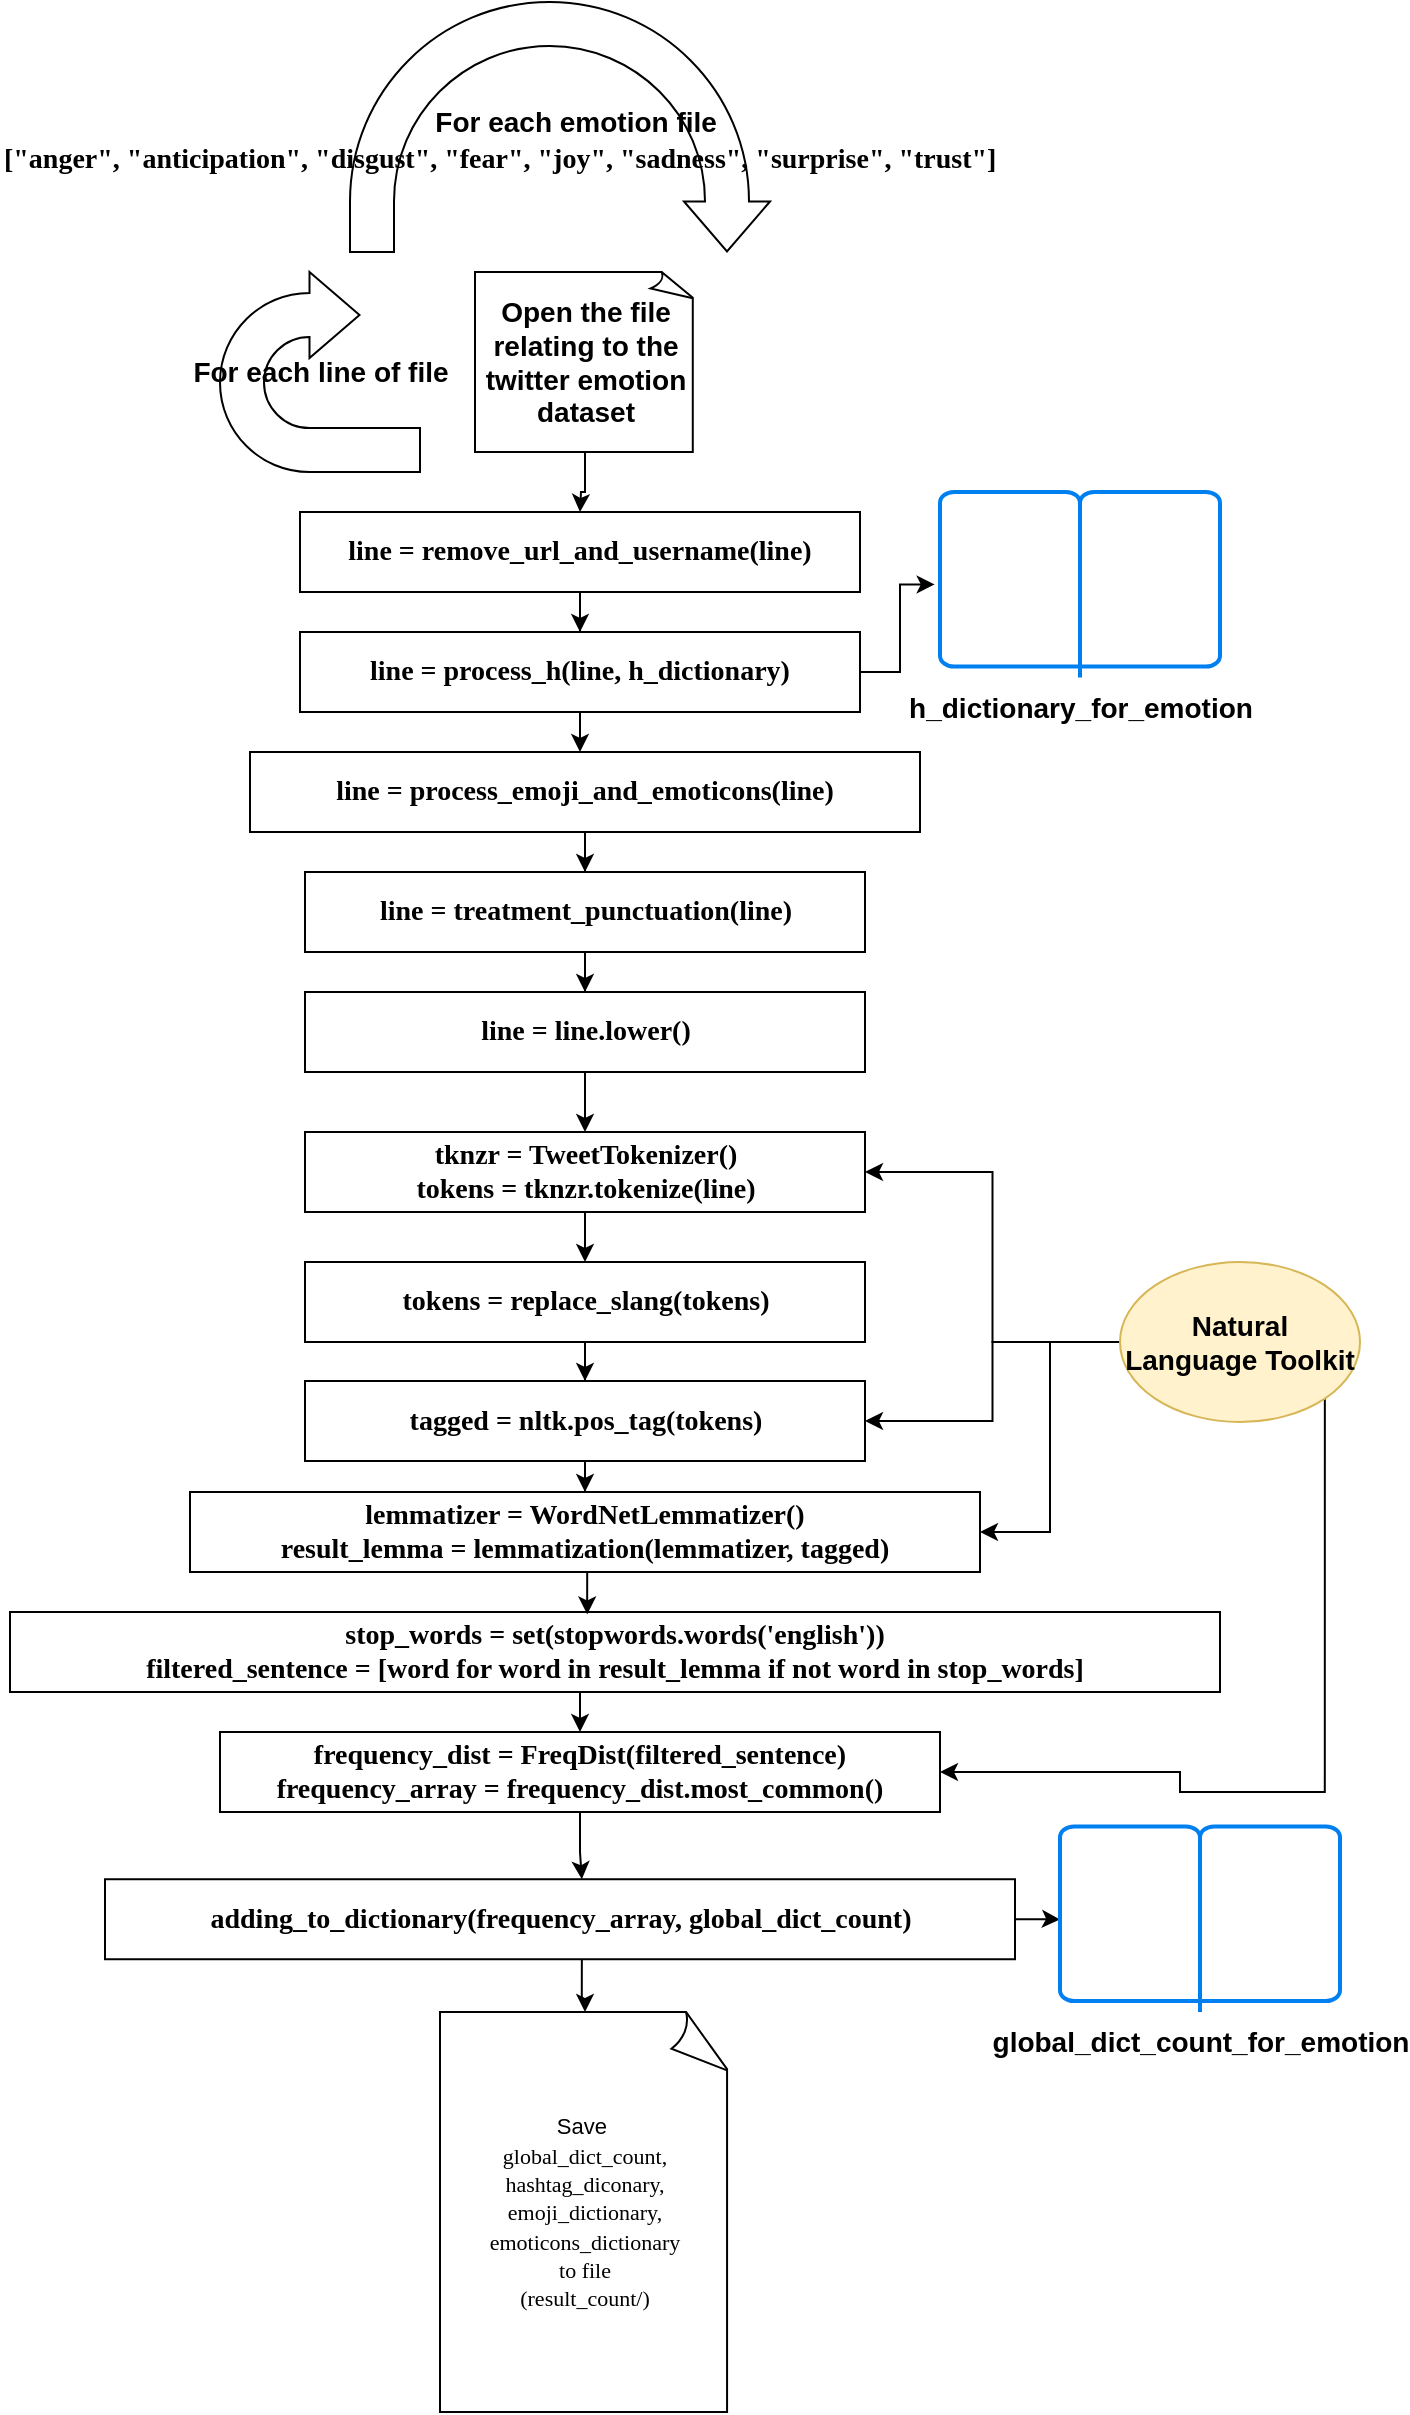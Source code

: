 <mxfile version="13.1.1" type="device"><diagram id="vdg2htOfYllRiGIj7_35" name="Page-1"><mxGraphModel dx="1865" dy="1749" grid="1" gridSize="10" guides="1" tooltips="1" connect="1" arrows="1" fold="1" page="1" pageScale="1" pageWidth="827" pageHeight="1169" math="0" shadow="0"><root><mxCell id="0"/><mxCell id="1" parent="0"/><mxCell id="vOmyPUozWvFBLyItXRao-29" value="" style="edgeStyle=orthogonalEdgeStyle;rounded=0;orthogonalLoop=1;jettySize=auto;html=1;entryX=0.5;entryY=0;entryDx=0;entryDy=0;fontStyle=1;fontSize=14;" parent="1" source="vOmyPUozWvFBLyItXRao-4" target="vOmyPUozWvFBLyItXRao-9" edge="1"><mxGeometry relative="1" as="geometry"><mxPoint x="240" y="200" as="targetPoint"/></mxGeometry></mxCell><mxCell id="vOmyPUozWvFBLyItXRao-4" value="&lt;pre style=&quot;font-family: consolas; font-size: 14px;&quot;&gt;&lt;font style=&quot;font-size: 14px;&quot;&gt;&lt;span style=&quot;font-size: 14px;&quot;&gt;line = remove_url_and_username(line)&lt;/span&gt;&lt;/font&gt;&lt;/pre&gt;" style="shape=process;whiteSpace=wrap;html=1;backgroundOutline=1;fontStyle=1;fontSize=14;size=0;" parent="1" vertex="1"><mxGeometry x="100" y="130" width="280" height="40" as="geometry"/></mxCell><mxCell id="vOmyPUozWvFBLyItXRao-30" value="" style="edgeStyle=orthogonalEdgeStyle;rounded=0;orthogonalLoop=1;jettySize=auto;html=1;fontStyle=1;fontSize=14;" parent="1" source="vOmyPUozWvFBLyItXRao-6" edge="1"><mxGeometry relative="1" as="geometry"><mxPoint x="240" y="130" as="targetPoint"/></mxGeometry></mxCell><mxCell id="vOmyPUozWvFBLyItXRao-6" value="&lt;font style=&quot;font-size: 14px;&quot;&gt;Open the file relating to the twitter emotion dataset&lt;/font&gt;" style="whiteSpace=wrap;html=1;shape=mxgraph.basic.document;fontStyle=1;fontSize=14;" parent="1" vertex="1"><mxGeometry x="187.5" y="10" width="110" height="90" as="geometry"/></mxCell><mxCell id="vOmyPUozWvFBLyItXRao-8" value="For each line of file" style="html=1;shadow=0;dashed=0;align=center;verticalAlign=middle;shape=mxgraph.arrows2.uTurnArrow;dy=11;arrowHead=43;dx2=25;fontStyle=1;fontSize=14;" parent="1" vertex="1"><mxGeometry x="60" y="10" width="100" height="100" as="geometry"/></mxCell><mxCell id="vOmyPUozWvFBLyItXRao-31" value="" style="edgeStyle=orthogonalEdgeStyle;rounded=0;orthogonalLoop=1;jettySize=auto;html=1;exitX=0.5;exitY=1;exitDx=0;exitDy=0;fontStyle=1;fontSize=14;" parent="1" source="vOmyPUozWvFBLyItXRao-9" target="vOmyPUozWvFBLyItXRao-10" edge="1"><mxGeometry relative="1" as="geometry"><mxPoint x="239" y="280" as="targetPoint"/><Array as="points"><mxPoint x="240" y="270"/><mxPoint x="230" y="270"/></Array></mxGeometry></mxCell><mxCell id="vOmyPUozWvFBLyItXRao-50" style="edgeStyle=orthogonalEdgeStyle;rounded=0;orthogonalLoop=1;jettySize=auto;html=1;entryX=-0.019;entryY=0.498;entryDx=0;entryDy=0;entryPerimeter=0;fontStyle=1;fontSize=14;" parent="1" source="vOmyPUozWvFBLyItXRao-9" target="vOmyPUozWvFBLyItXRao-49" edge="1"><mxGeometry relative="1" as="geometry"/></mxCell><mxCell id="vOmyPUozWvFBLyItXRao-9" value="&lt;pre style=&quot;font-family: consolas; font-size: 14px;&quot;&gt;&lt;pre style=&quot;font-family: consolas; font-size: 14px;&quot;&gt;line = process_h(line&lt;span style=&quot;font-size: 14px;&quot;&gt;, &lt;/span&gt;h_dictionary)&lt;/pre&gt;&lt;/pre&gt;" style="shape=process;whiteSpace=wrap;html=1;backgroundOutline=1;fontStyle=1;fontSize=14;size=0;" parent="1" vertex="1"><mxGeometry x="100" y="190" width="280" height="40" as="geometry"/></mxCell><mxCell id="vOmyPUozWvFBLyItXRao-32" value="" style="edgeStyle=orthogonalEdgeStyle;rounded=0;orthogonalLoop=1;jettySize=auto;html=1;entryX=0.5;entryY=0;entryDx=0;entryDy=0;fontStyle=1;fontSize=14;" parent="1" source="vOmyPUozWvFBLyItXRao-10" target="vOmyPUozWvFBLyItXRao-11" edge="1"><mxGeometry relative="1" as="geometry"><mxPoint x="240" y="360" as="targetPoint"/></mxGeometry></mxCell><mxCell id="vOmyPUozWvFBLyItXRao-10" value="&lt;pre style=&quot;font-family: consolas; font-size: 14px;&quot;&gt;&lt;pre style=&quot;font-family: consolas; font-size: 14px;&quot;&gt;&lt;pre style=&quot;font-family: consolas; font-size: 14px;&quot;&gt;&lt;font style=&quot;font-size: 14px;&quot;&gt;line = process_emoji_and_emoticons(line)&lt;/font&gt;&lt;/pre&gt;&lt;/pre&gt;&lt;/pre&gt;" style="shape=process;whiteSpace=wrap;html=1;backgroundOutline=1;fontStyle=1;fontSize=14;size=0;" parent="1" vertex="1"><mxGeometry x="75" y="250" width="335" height="40" as="geometry"/></mxCell><mxCell id="vOmyPUozWvFBLyItXRao-33" value="" style="edgeStyle=orthogonalEdgeStyle;rounded=0;orthogonalLoop=1;jettySize=auto;html=1;entryX=0.5;entryY=0;entryDx=0;entryDy=0;fontStyle=1;fontSize=14;" parent="1" source="vOmyPUozWvFBLyItXRao-11" target="vOmyPUozWvFBLyItXRao-12" edge="1"><mxGeometry relative="1" as="geometry"><mxPoint x="240" y="440" as="targetPoint"/></mxGeometry></mxCell><mxCell id="vOmyPUozWvFBLyItXRao-11" value="&lt;pre style=&quot;font-family: consolas; font-size: 14px;&quot;&gt;&lt;pre style=&quot;font-family: consolas; font-size: 14px;&quot;&gt;&lt;pre style=&quot;font-family: consolas; font-size: 14px;&quot;&gt;&lt;font style=&quot;font-size: 14px;&quot;&gt;line = treatment_punctuation(line)&lt;/font&gt;&lt;/pre&gt;&lt;/pre&gt;&lt;/pre&gt;" style="shape=process;whiteSpace=wrap;html=1;backgroundOutline=1;fontStyle=1;fontSize=14;size=0;" parent="1" vertex="1"><mxGeometry x="102.5" y="310" width="280" height="40" as="geometry"/></mxCell><mxCell id="vOmyPUozWvFBLyItXRao-34" value="" style="edgeStyle=orthogonalEdgeStyle;rounded=0;orthogonalLoop=1;jettySize=auto;html=1;fontStyle=1;fontSize=14;" parent="1" source="vOmyPUozWvFBLyItXRao-12" target="vOmyPUozWvFBLyItXRao-16" edge="1"><mxGeometry relative="1" as="geometry"/></mxCell><mxCell id="vOmyPUozWvFBLyItXRao-12" value="&lt;pre style=&quot;font-family: consolas; font-size: 14px;&quot;&gt;&lt;pre style=&quot;font-family: consolas; font-size: 14px;&quot;&gt;&lt;pre style=&quot;font-family: consolas; font-size: 14px;&quot;&gt;&lt;font style=&quot;font-size: 14px;&quot;&gt;line = line.lower()&lt;/font&gt;&lt;/pre&gt;&lt;/pre&gt;&lt;/pre&gt;" style="shape=process;whiteSpace=wrap;html=1;backgroundOutline=1;fontStyle=1;fontSize=14;size=0;" parent="1" vertex="1"><mxGeometry x="102.5" y="370" width="280" height="40" as="geometry"/></mxCell><mxCell id="vOmyPUozWvFBLyItXRao-36" value="" style="edgeStyle=orthogonalEdgeStyle;rounded=0;orthogonalLoop=1;jettySize=auto;html=1;entryX=0.5;entryY=0;entryDx=0;entryDy=0;fontStyle=1;fontSize=14;" parent="1" source="vOmyPUozWvFBLyItXRao-15" target="vOmyPUozWvFBLyItXRao-17" edge="1"><mxGeometry relative="1" as="geometry"><mxPoint x="240" y="670" as="targetPoint"/></mxGeometry></mxCell><mxCell id="vOmyPUozWvFBLyItXRao-15" value="&lt;pre style=&quot;font-family: consolas; font-size: 14px;&quot;&gt;&lt;pre style=&quot;font-family: consolas; font-size: 14px;&quot;&gt;&lt;pre style=&quot;font-family: consolas; font-size: 14px;&quot;&gt;&lt;pre style=&quot;font-family: consolas; font-size: 14px;&quot;&gt;&lt;font style=&quot;font-size: 14px;&quot;&gt;tokens = replace_slang(tokens)&lt;/font&gt;&lt;/pre&gt;&lt;/pre&gt;&lt;/pre&gt;&lt;/pre&gt;" style="shape=process;whiteSpace=wrap;html=1;backgroundOutline=1;fontStyle=1;fontSize=14;size=0;" parent="1" vertex="1"><mxGeometry x="102.5" y="505" width="280" height="40" as="geometry"/></mxCell><mxCell id="vOmyPUozWvFBLyItXRao-35" value="" style="edgeStyle=orthogonalEdgeStyle;rounded=0;orthogonalLoop=1;jettySize=auto;html=1;entryX=0.5;entryY=0;entryDx=0;entryDy=0;fontStyle=1;fontSize=14;" parent="1" source="vOmyPUozWvFBLyItXRao-16" target="vOmyPUozWvFBLyItXRao-15" edge="1"><mxGeometry relative="1" as="geometry"><mxPoint x="240" y="600" as="targetPoint"/></mxGeometry></mxCell><mxCell id="vOmyPUozWvFBLyItXRao-16" value="&lt;pre style=&quot;font-family: consolas; font-size: 14px;&quot;&gt;&lt;pre style=&quot;font-family: consolas; font-size: 14px;&quot;&gt;&lt;pre style=&quot;font-family: consolas; font-size: 14px;&quot;&gt;&lt;pre style=&quot;font-family: consolas; font-size: 14px;&quot;&gt;tknzr = TweetTokenizer()&lt;br style=&quot;font-size: 14px;&quot;&gt;tokens = tknzr.tokenize(line)&lt;/pre&gt;&lt;/pre&gt;&lt;/pre&gt;&lt;/pre&gt;" style="shape=process;whiteSpace=wrap;html=1;backgroundOutline=1;fontStyle=1;fontSize=14;size=0;" parent="1" vertex="1"><mxGeometry x="102.5" y="440" width="280" height="40" as="geometry"/></mxCell><mxCell id="vOmyPUozWvFBLyItXRao-37" value="" style="edgeStyle=orthogonalEdgeStyle;rounded=0;orthogonalLoop=1;jettySize=auto;html=1;fontStyle=1;fontSize=14;" parent="1" source="vOmyPUozWvFBLyItXRao-17" target="vOmyPUozWvFBLyItXRao-18" edge="1"><mxGeometry relative="1" as="geometry"><mxPoint x="240" y="760" as="targetPoint"/></mxGeometry></mxCell><mxCell id="vOmyPUozWvFBLyItXRao-17" value="&lt;pre style=&quot;font-family: consolas; font-size: 14px;&quot;&gt;&lt;pre style=&quot;font-family: consolas; font-size: 14px;&quot;&gt;&lt;pre style=&quot;font-family: consolas; font-size: 14px;&quot;&gt;&lt;pre style=&quot;font-family: consolas; font-size: 14px;&quot;&gt;&lt;pre style=&quot;font-family: consolas; font-size: 14px;&quot;&gt;&lt;font style=&quot;font-size: 14px;&quot;&gt;tagged = nltk.pos_tag(tokens)&lt;/font&gt;&lt;/pre&gt;&lt;/pre&gt;&lt;/pre&gt;&lt;/pre&gt;&lt;/pre&gt;" style="shape=process;whiteSpace=wrap;html=1;backgroundOutline=1;fontStyle=1;fontSize=14;size=0;" parent="1" vertex="1"><mxGeometry x="102.5" y="564.5" width="280" height="40" as="geometry"/></mxCell><mxCell id="vOmyPUozWvFBLyItXRao-18" value="&lt;pre style=&quot;font-family: consolas; font-size: 14px;&quot;&gt;&lt;pre style=&quot;font-family: consolas; font-size: 14px;&quot;&gt;&lt;pre style=&quot;font-family: consolas; font-size: 14px;&quot;&gt;&lt;pre style=&quot;font-family: consolas; font-size: 14px;&quot;&gt;&lt;pre style=&quot;font-family: consolas; font-size: 14px;&quot;&gt;&lt;pre style=&quot;font-family: consolas; font-size: 14px;&quot;&gt;lemmatizer = WordNetLemmatizer()&lt;br style=&quot;font-size: 14px;&quot;&gt;result_lemma = lemmatization(lemmatizer&lt;span style=&quot;font-size: 14px;&quot;&gt;, &lt;/span&gt;tagged)&lt;/pre&gt;&lt;/pre&gt;&lt;/pre&gt;&lt;/pre&gt;&lt;/pre&gt;&lt;/pre&gt;" style="shape=process;whiteSpace=wrap;html=1;backgroundOutline=1;fontStyle=1;fontSize=14;size=0;" parent="1" vertex="1"><mxGeometry x="45" y="620" width="395" height="40" as="geometry"/></mxCell><mxCell id="vOmyPUozWvFBLyItXRao-39" value="" style="edgeStyle=orthogonalEdgeStyle;rounded=0;orthogonalLoop=1;jettySize=auto;html=1;entryX=0.5;entryY=0;entryDx=0;entryDy=0;exitX=0.48;exitY=0.98;exitDx=0;exitDy=0;exitPerimeter=0;fontStyle=1;fontSize=14;" parent="1" source="vOmyPUozWvFBLyItXRao-19" target="vOmyPUozWvFBLyItXRao-20" edge="1"><mxGeometry relative="1" as="geometry"><mxPoint x="240" y="900" as="targetPoint"/></mxGeometry></mxCell><mxCell id="vOmyPUozWvFBLyItXRao-19" value="&lt;pre style=&quot;font-family: consolas; font-size: 14px;&quot;&gt;&lt;pre style=&quot;font-family: consolas; font-size: 14px;&quot;&gt;&lt;pre style=&quot;font-family: consolas; font-size: 14px;&quot;&gt;&lt;pre style=&quot;font-family: consolas; font-size: 14px;&quot;&gt;&lt;pre style=&quot;font-family: consolas; font-size: 14px;&quot;&gt;&lt;pre style=&quot;font-family: consolas; font-size: 14px;&quot;&gt;&lt;pre style=&quot;font-family: consolas; font-size: 14px;&quot;&gt;stop_words = &lt;span style=&quot;font-size: 14px;&quot;&gt;set&lt;/span&gt;(stopwords.words(&lt;span style=&quot;font-size: 14px;&quot;&gt;'english'&lt;/span&gt;))&lt;br style=&quot;font-size: 14px;&quot;&gt;filtered_sentence = [word &lt;span style=&quot;font-size: 14px;&quot;&gt;for &lt;/span&gt;word &lt;span style=&quot;font-size: 14px;&quot;&gt;in &lt;/span&gt;result_lemma &lt;span style=&quot;font-size: 14px;&quot;&gt;if not &lt;/span&gt;word &lt;span style=&quot;font-size: 14px;&quot;&gt;in &lt;/span&gt;stop_words]&lt;/pre&gt;&lt;/pre&gt;&lt;/pre&gt;&lt;/pre&gt;&lt;/pre&gt;&lt;/pre&gt;&lt;/pre&gt;" style="shape=process;whiteSpace=wrap;html=1;backgroundOutline=1;fontStyle=1;fontSize=14;size=0;" parent="1" vertex="1"><mxGeometry x="-45" y="680" width="605" height="40" as="geometry"/></mxCell><mxCell id="vOmyPUozWvFBLyItXRao-40" value="" style="edgeStyle=orthogonalEdgeStyle;rounded=0;orthogonalLoop=1;jettySize=auto;html=1;entryX=0.524;entryY=0;entryDx=0;entryDy=0;entryPerimeter=0;fontStyle=1;fontSize=14;" parent="1" source="vOmyPUozWvFBLyItXRao-20" target="vOmyPUozWvFBLyItXRao-21" edge="1"><mxGeometry relative="1" as="geometry"><mxPoint x="240" y="970" as="targetPoint"/></mxGeometry></mxCell><mxCell id="vOmyPUozWvFBLyItXRao-20" value="&lt;pre style=&quot;font-family: consolas; font-size: 14px;&quot;&gt;&lt;pre style=&quot;font-family: consolas; font-size: 14px;&quot;&gt;&lt;pre style=&quot;font-family: consolas; font-size: 14px;&quot;&gt;&lt;pre style=&quot;font-family: consolas; font-size: 14px;&quot;&gt;&lt;pre style=&quot;font-family: consolas; font-size: 14px;&quot;&gt;&lt;pre style=&quot;font-family: consolas; font-size: 14px;&quot;&gt;&lt;pre style=&quot;font-family: consolas; font-size: 14px;&quot;&gt;frequency_dist = FreqDist(filtered_sentence)&lt;br style=&quot;font-size: 14px;&quot;&gt;frequency_array = frequency_dist.most_common()&lt;/pre&gt;&lt;/pre&gt;&lt;/pre&gt;&lt;/pre&gt;&lt;/pre&gt;&lt;/pre&gt;&lt;/pre&gt;" style="shape=process;whiteSpace=wrap;html=1;backgroundOutline=1;fontStyle=1;fontSize=14;size=0;" parent="1" vertex="1"><mxGeometry x="60" y="740" width="360" height="40" as="geometry"/></mxCell><mxCell id="vOmyPUozWvFBLyItXRao-43" style="edgeStyle=orthogonalEdgeStyle;rounded=0;orthogonalLoop=1;jettySize=auto;html=1;exitX=0.524;exitY=1;exitDx=0;exitDy=0;exitPerimeter=0;fontStyle=1;fontSize=14;" parent="1" source="vOmyPUozWvFBLyItXRao-21" target="vOmyPUozWvFBLyItXRao-22" edge="1"><mxGeometry relative="1" as="geometry"/></mxCell><mxCell id="vOmyPUozWvFBLyItXRao-48" style="edgeStyle=orthogonalEdgeStyle;rounded=0;orthogonalLoop=1;jettySize=auto;html=1;fontStyle=1;fontSize=14;" parent="1" source="vOmyPUozWvFBLyItXRao-21" target="vOmyPUozWvFBLyItXRao-45" edge="1"><mxGeometry relative="1" as="geometry"/></mxCell><mxCell id="vOmyPUozWvFBLyItXRao-21" value="&lt;pre style=&quot;font-family: consolas; font-size: 14px;&quot;&gt;&lt;pre style=&quot;font-family: consolas; font-size: 14px;&quot;&gt;&lt;pre style=&quot;font-family: consolas; font-size: 14px;&quot;&gt;&lt;pre style=&quot;font-family: consolas; font-size: 14px;&quot;&gt;&lt;pre style=&quot;font-family: consolas; font-size: 14px;&quot;&gt;&lt;pre style=&quot;font-family: consolas; font-size: 14px;&quot;&gt;&lt;pre style=&quot;font-family: consolas; font-size: 14px;&quot;&gt;&lt;pre style=&quot;font-family: consolas; font-size: 14px;&quot;&gt;adding_to_dictionary(frequency_array&lt;span style=&quot;font-size: 14px;&quot;&gt;, &lt;/span&gt;global_dict_count)&lt;/pre&gt;&lt;/pre&gt;&lt;/pre&gt;&lt;/pre&gt;&lt;/pre&gt;&lt;/pre&gt;&lt;/pre&gt;&lt;/pre&gt;" style="shape=process;whiteSpace=wrap;html=1;backgroundOutline=1;fontStyle=1;fontSize=14;size=0;" parent="1" vertex="1"><mxGeometry x="2.5" y="813.62" width="455" height="40" as="geometry"/></mxCell><mxCell id="vOmyPUozWvFBLyItXRao-22" value="&lt;font style=&quot;font-size: 11px&quot;&gt;Save&amp;nbsp;&lt;br&gt;&lt;/font&gt;&lt;span style=&quot;font-family: &amp;#34;consolas&amp;#34; ; font-size: 11px&quot;&gt;&lt;font style=&quot;font-size: 11px&quot;&gt;global_dict_count,&lt;br&gt;hashtag_diconary,&lt;br&gt;emoji_dictionary,&lt;br&gt;emoticons_dictionary&lt;br&gt;to file&lt;br&gt;(result_count/)&lt;/font&gt;&lt;br&gt;&lt;/span&gt;" style="whiteSpace=wrap;html=1;shape=mxgraph.basic.document" parent="1" vertex="1"><mxGeometry x="170" y="880.0" width="145" height="200" as="geometry"/></mxCell><mxCell id="vOmyPUozWvFBLyItXRao-45" value="global_dict_count_for_emotion" style="html=1;verticalLabelPosition=bottom;align=center;labelBackgroundColor=#ffffff;verticalAlign=top;strokeWidth=2;strokeColor=#0080F0;shadow=0;dashed=0;shape=mxgraph.ios7.icons.book;fontStyle=1;fontSize=14;" parent="1" vertex="1"><mxGeometry x="480" y="787.25" width="140" height="92.75" as="geometry"/></mxCell><mxCell id="vOmyPUozWvFBLyItXRao-49" value="h_dictionary_for_emotion" style="html=1;verticalLabelPosition=bottom;align=center;labelBackgroundColor=#ffffff;verticalAlign=top;strokeWidth=2;strokeColor=#0080F0;shadow=0;dashed=0;shape=mxgraph.ios7.icons.book;fontStyle=1;fontSize=14;" parent="1" vertex="1"><mxGeometry x="420" y="120" width="140" height="92.75" as="geometry"/></mxCell><mxCell id="vOmyPUozWvFBLyItXRao-51" value="" style="html=1;shadow=0;dashed=0;align=center;verticalAlign=middle;shape=mxgraph.arrows2.uTurnArrow;dy=11;arrowHead=43;dx2=25;rotation=90;fontStyle=1;fontSize=14;" parent="1" vertex="1"><mxGeometry x="167.5" y="-167.5" width="125" height="210" as="geometry"/></mxCell><mxCell id="vOmyPUozWvFBLyItXRao-52" value="For each emotion file&amp;nbsp;" style="text;html=1;strokeColor=none;fillColor=none;align=center;verticalAlign=middle;whiteSpace=wrap;rounded=0;fontStyle=1;fontSize=14;" parent="1" vertex="1"><mxGeometry x="150" y="-75" width="180" height="20" as="geometry"/></mxCell><mxCell id="vOmyPUozWvFBLyItXRao-53" value="&lt;pre style=&quot;font-family: consolas; font-size: 14px;&quot;&gt;&lt;span style=&quot;font-size: 14px;&quot;&gt;[&quot;anger&quot;&lt;/span&gt;&lt;span style=&quot;font-size: 14px;&quot;&gt;, &lt;/span&gt;&lt;span style=&quot;font-size: 14px;&quot;&gt;&quot;anticipation&quot;&lt;/span&gt;&lt;span style=&quot;font-size: 14px;&quot;&gt;, &lt;/span&gt;&lt;span style=&quot;font-size: 14px;&quot;&gt;&quot;disgust&quot;&lt;/span&gt;&lt;span style=&quot;font-size: 14px;&quot;&gt;, &lt;/span&gt;&lt;span style=&quot;font-size: 14px;&quot;&gt;&quot;fear&quot;&lt;/span&gt;&lt;span style=&quot;font-size: 14px;&quot;&gt;, &lt;/span&gt;&lt;span style=&quot;font-size: 14px;&quot;&gt;&quot;joy&quot;&lt;/span&gt;&lt;span style=&quot;font-size: 14px;&quot;&gt;, &lt;/span&gt;&lt;span style=&quot;font-size: 14px;&quot;&gt;&quot;sadness&quot;&lt;/span&gt;&lt;span style=&quot;font-size: 14px;&quot;&gt;, &lt;/span&gt;&lt;span style=&quot;font-size: 14px;&quot;&gt;&quot;surprise&quot;&lt;/span&gt;&lt;span style=&quot;font-size: 14px;&quot;&gt;, &lt;/span&gt;&lt;span style=&quot;font-size: 14px;&quot;&gt;&quot;trust&quot;&lt;/span&gt;]&lt;/pre&gt;" style="text;whiteSpace=wrap;html=1;fontStyle=1;fontSize=14;" parent="1" vertex="1"><mxGeometry x="-50" y="-75" width="610" height="50" as="geometry"/></mxCell><mxCell id="vOmyPUozWvFBLyItXRao-57" style="edgeStyle=orthogonalEdgeStyle;rounded=0;orthogonalLoop=1;jettySize=auto;html=1;entryX=1;entryY=0.5;entryDx=0;entryDy=0;fontStyle=1;fontSize=14;" parent="1" source="vOmyPUozWvFBLyItXRao-54" target="vOmyPUozWvFBLyItXRao-16" edge="1"><mxGeometry relative="1" as="geometry"/></mxCell><mxCell id="vOmyPUozWvFBLyItXRao-58" style="edgeStyle=orthogonalEdgeStyle;rounded=0;orthogonalLoop=1;jettySize=auto;html=1;entryX=1;entryY=0.5;entryDx=0;entryDy=0;fontStyle=1;fontSize=14;" parent="1" source="vOmyPUozWvFBLyItXRao-54" target="vOmyPUozWvFBLyItXRao-17" edge="1"><mxGeometry relative="1" as="geometry"/></mxCell><mxCell id="vOmyPUozWvFBLyItXRao-59" style="edgeStyle=orthogonalEdgeStyle;rounded=0;orthogonalLoop=1;jettySize=auto;html=1;entryX=1;entryY=0.5;entryDx=0;entryDy=0;fontStyle=1;fontSize=14;" parent="1" source="vOmyPUozWvFBLyItXRao-54" target="vOmyPUozWvFBLyItXRao-18" edge="1"><mxGeometry relative="1" as="geometry"/></mxCell><mxCell id="vOmyPUozWvFBLyItXRao-60" style="edgeStyle=orthogonalEdgeStyle;rounded=0;orthogonalLoop=1;jettySize=auto;html=1;entryX=1;entryY=0.5;entryDx=0;entryDy=0;fontStyle=1;fontSize=14;exitX=1;exitY=1;exitDx=0;exitDy=0;" parent="1" source="vOmyPUozWvFBLyItXRao-54" target="vOmyPUozWvFBLyItXRao-20" edge="1"><mxGeometry relative="1" as="geometry"><Array as="points"><mxPoint x="612" y="770"/><mxPoint x="540" y="770"/><mxPoint x="540" y="760"/></Array></mxGeometry></mxCell><mxCell id="vOmyPUozWvFBLyItXRao-54" value="Natural Language Toolkit" style="ellipse;whiteSpace=wrap;html=1;fillColor=#fff2cc;strokeColor=#d6b656;fontStyle=1;fontSize=14;" parent="1" vertex="1"><mxGeometry x="510" y="505" width="120" height="80" as="geometry"/></mxCell><mxCell id="qJJIQkn9MAaI_O72KF4R-5" value="" style="edgeStyle=orthogonalEdgeStyle;rounded=0;orthogonalLoop=1;jettySize=auto;html=1;exitX=0.5;exitY=1;exitDx=0;exitDy=0;entryX=0.477;entryY=0.03;entryDx=0;entryDy=0;entryPerimeter=0;fontStyle=1;fontSize=14;" edge="1" parent="1" source="vOmyPUozWvFBLyItXRao-18" target="vOmyPUozWvFBLyItXRao-19"><mxGeometry relative="1" as="geometry"><mxPoint x="250" y="730" as="sourcePoint"/><mxPoint x="240" y="820" as="targetPoint"/></mxGeometry></mxCell></root></mxGraphModel></diagram></mxfile>